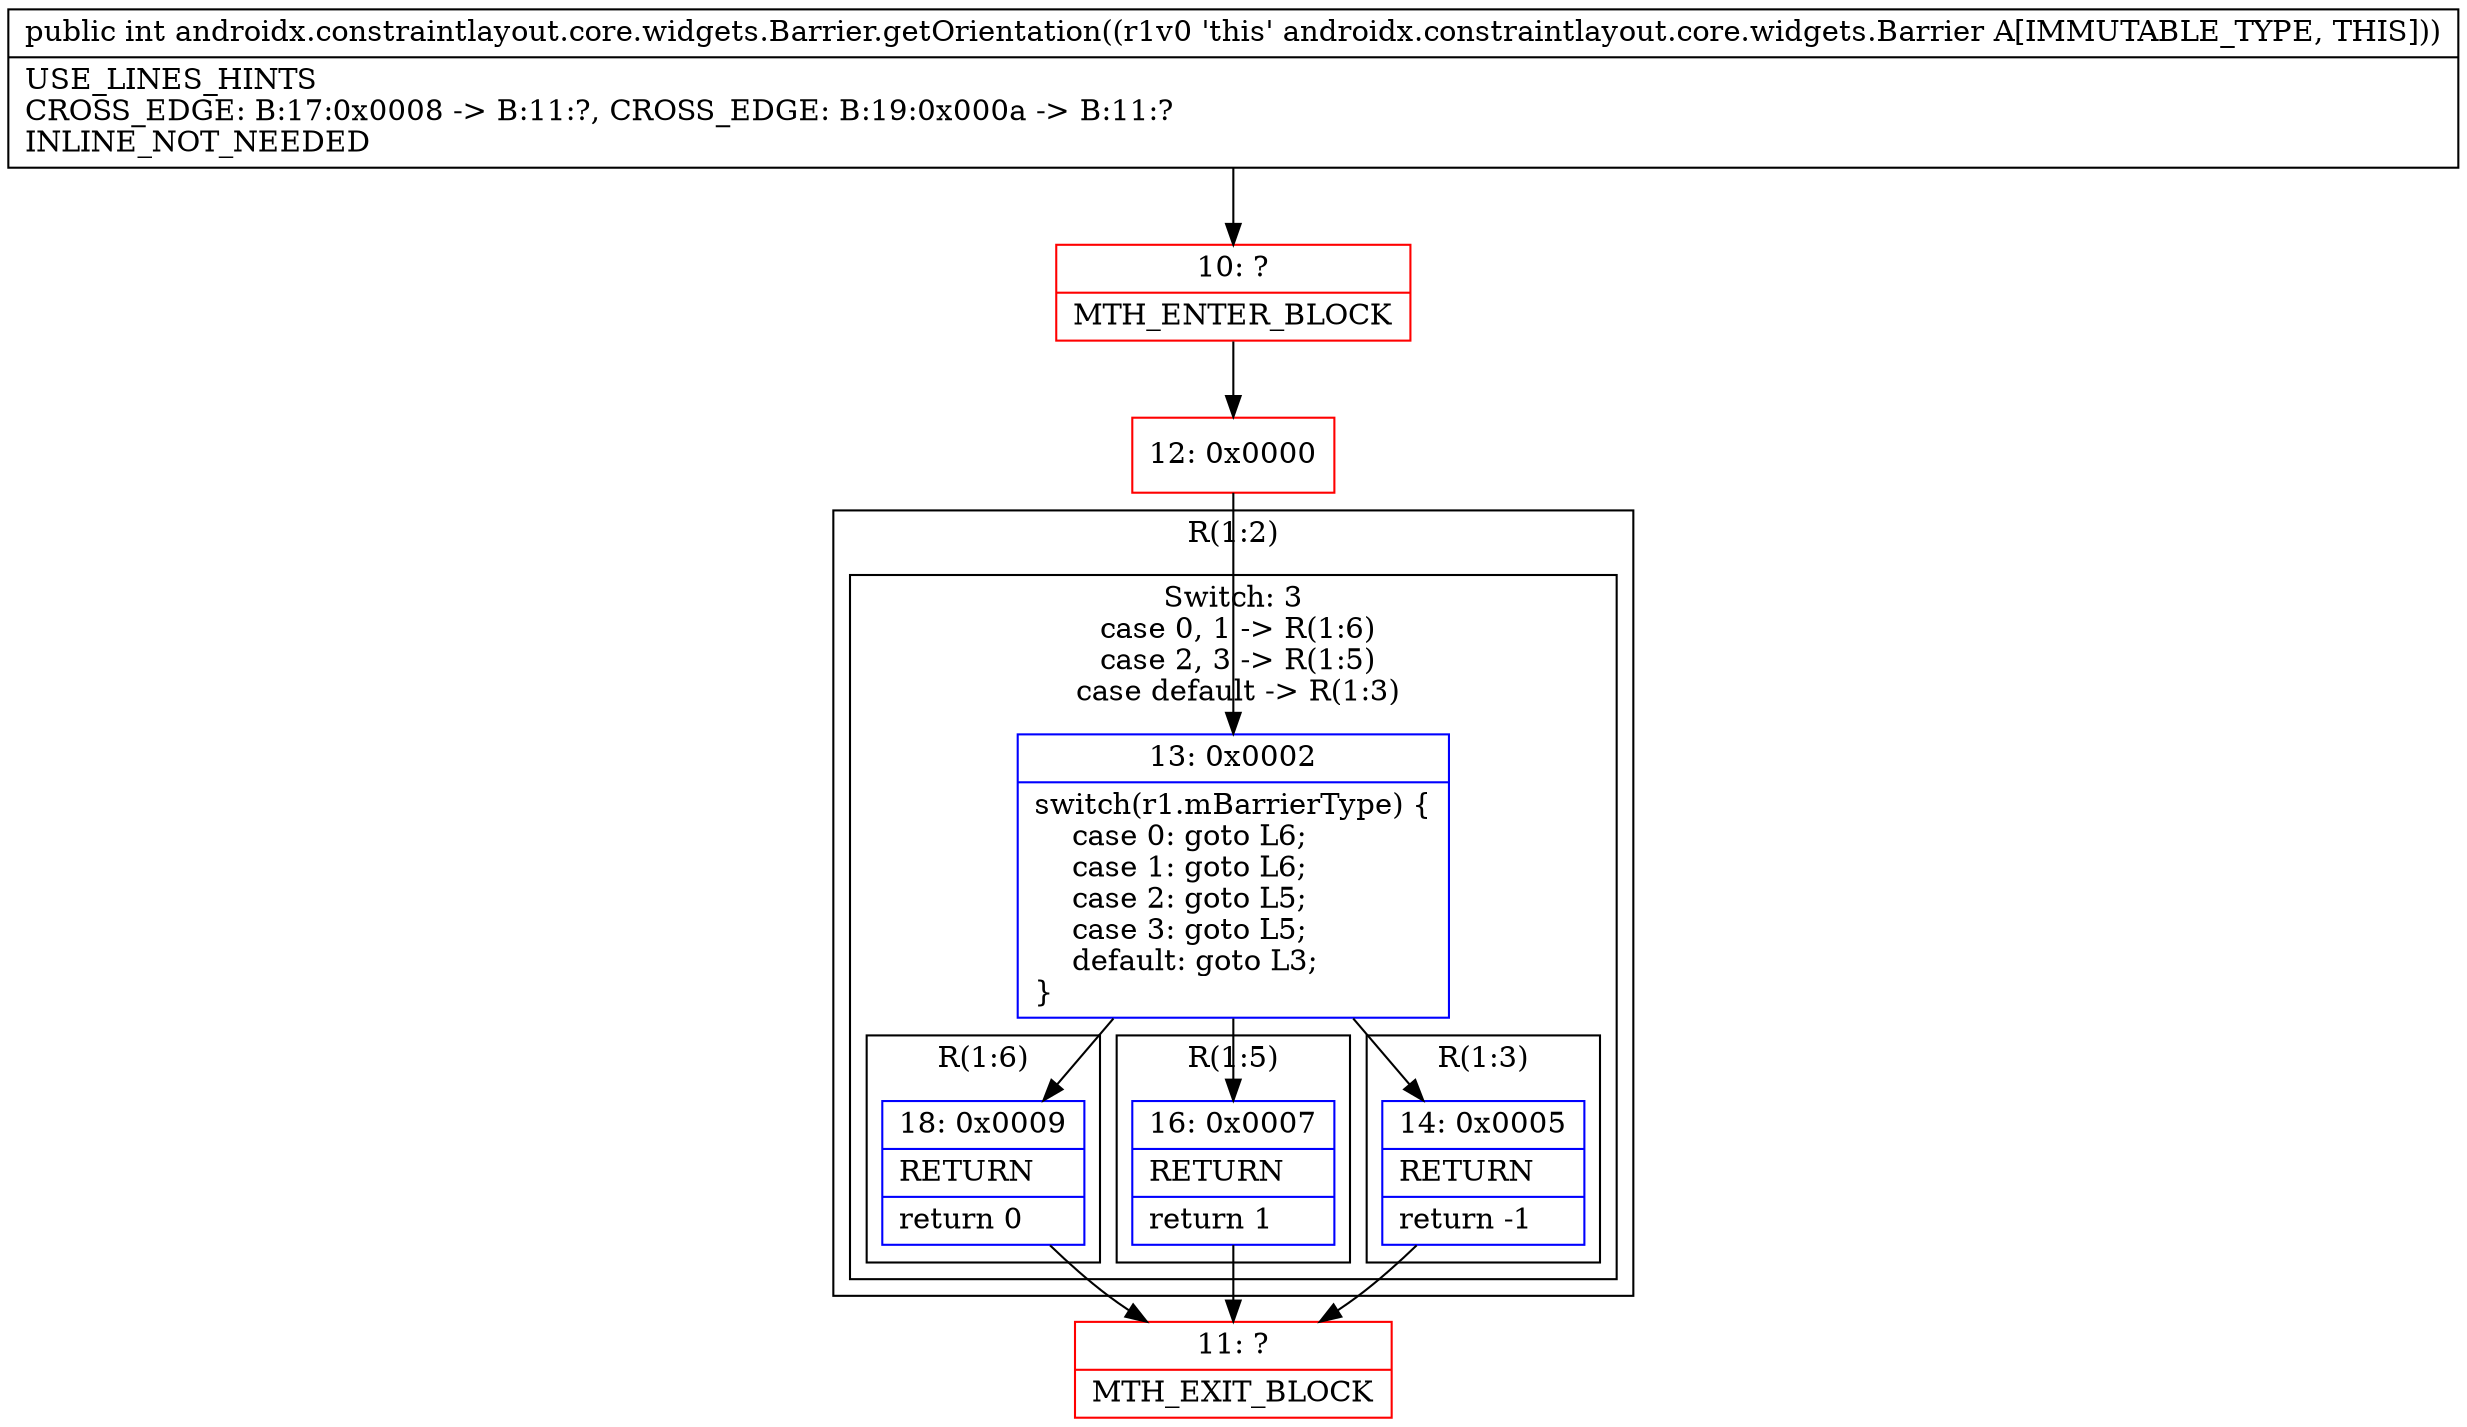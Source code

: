 digraph "CFG forandroidx.constraintlayout.core.widgets.Barrier.getOrientation()I" {
subgraph cluster_Region_317373733 {
label = "R(1:2)";
node [shape=record,color=blue];
subgraph cluster_SwitchRegion_1320922117 {
label = "Switch: 3
 case 0, 1 -> R(1:6)
 case 2, 3 -> R(1:5)
 case default -> R(1:3)";
node [shape=record,color=blue];
Node_13 [shape=record,label="{13\:\ 0x0002|switch(r1.mBarrierType) \{\l    case 0: goto L6;\l    case 1: goto L6;\l    case 2: goto L5;\l    case 3: goto L5;\l    default: goto L3;\l\}\l}"];
subgraph cluster_Region_414443126 {
label = "R(1:6)";
node [shape=record,color=blue];
Node_18 [shape=record,label="{18\:\ 0x0009|RETURN\l|return 0\l}"];
}
subgraph cluster_Region_593379543 {
label = "R(1:5)";
node [shape=record,color=blue];
Node_16 [shape=record,label="{16\:\ 0x0007|RETURN\l|return 1\l}"];
}
subgraph cluster_Region_1687863820 {
label = "R(1:3)";
node [shape=record,color=blue];
Node_14 [shape=record,label="{14\:\ 0x0005|RETURN\l|return \-1\l}"];
}
}
}
Node_10 [shape=record,color=red,label="{10\:\ ?|MTH_ENTER_BLOCK\l}"];
Node_12 [shape=record,color=red,label="{12\:\ 0x0000}"];
Node_11 [shape=record,color=red,label="{11\:\ ?|MTH_EXIT_BLOCK\l}"];
MethodNode[shape=record,label="{public int androidx.constraintlayout.core.widgets.Barrier.getOrientation((r1v0 'this' androidx.constraintlayout.core.widgets.Barrier A[IMMUTABLE_TYPE, THIS]))  | USE_LINES_HINTS\lCROSS_EDGE: B:17:0x0008 \-\> B:11:?, CROSS_EDGE: B:19:0x000a \-\> B:11:?\lINLINE_NOT_NEEDED\l}"];
MethodNode -> Node_10;Node_13 -> Node_14;
Node_13 -> Node_16;
Node_13 -> Node_18;
Node_18 -> Node_11;
Node_16 -> Node_11;
Node_14 -> Node_11;
Node_10 -> Node_12;
Node_12 -> Node_13;
}


